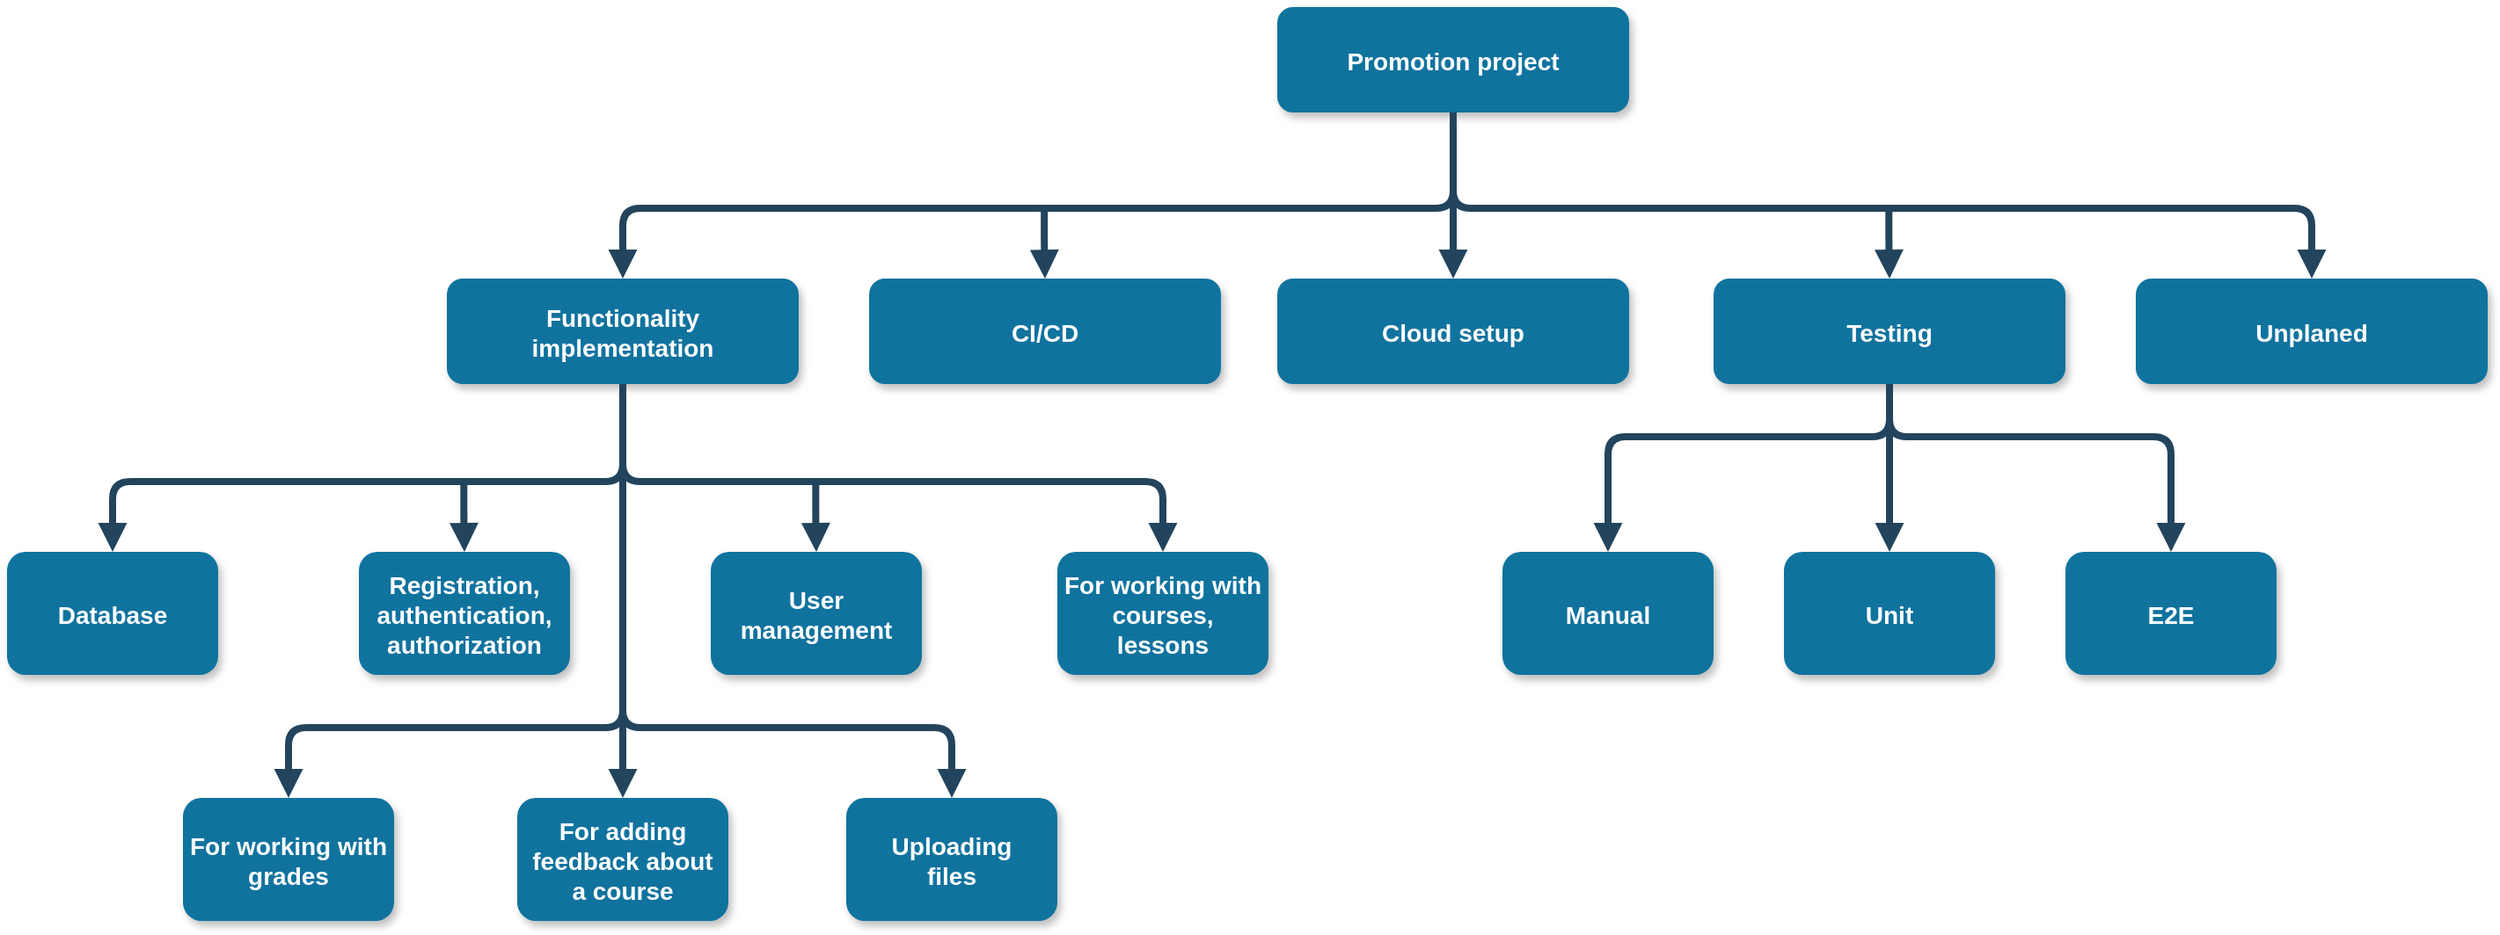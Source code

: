 <mxfile version="18.0.1" type="github">
  <diagram name="Page-1" id="97916047-d0de-89f5-080d-49f4d83e522f">
    <mxGraphModel dx="2267" dy="1288" grid="1" gridSize="10" guides="1" tooltips="1" connect="1" arrows="1" fold="1" page="1" pageScale="1.5" pageWidth="1169" pageHeight="827" background="none" math="0" shadow="0">
      <root>
        <mxCell id="0" />
        <mxCell id="1" parent="0" />
        <mxCell id="2" value="Promotion project" style="rounded=1;fillColor=#10739E;strokeColor=none;shadow=1;gradientColor=none;fontStyle=1;fontColor=#FFFFFF;fontSize=14;" parent="1" vertex="1">
          <mxGeometry x="882" y="170" width="200" height="60" as="geometry" />
        </mxCell>
        <mxCell id="4" value="Functionality &#xa;implementation" style="rounded=1;fillColor=#10739E;strokeColor=none;shadow=1;gradientColor=none;fontStyle=1;fontColor=#FFFFFF;fontSize=14;" parent="1" vertex="1">
          <mxGeometry x="410" y="324.5" width="200" height="60" as="geometry" />
        </mxCell>
        <mxCell id="5" value="CI/CD" style="rounded=1;fillColor=#10739E;strokeColor=none;shadow=1;gradientColor=none;fontStyle=1;fontColor=#FFFFFF;fontSize=14;" parent="1" vertex="1">
          <mxGeometry x="650" y="324.5" width="200" height="60" as="geometry" />
        </mxCell>
        <mxCell id="6" value="Cloud setup" style="rounded=1;fillColor=#10739E;strokeColor=none;shadow=1;gradientColor=none;fontStyle=1;fontColor=#FFFFFF;fontSize=14;" parent="1" vertex="1">
          <mxGeometry x="882" y="324.5" width="200" height="60" as="geometry" />
        </mxCell>
        <mxCell id="18" value="Manual" style="rounded=1;fillColor=#10739E;strokeColor=none;shadow=1;gradientColor=none;fontStyle=1;fontColor=#FFFFFF;fontSize=14;" parent="1" vertex="1">
          <mxGeometry x="1010" y="480" width="120" height="70" as="geometry" />
        </mxCell>
        <mxCell id="29" value="" style="edgeStyle=elbowEdgeStyle;elbow=vertical;strokeWidth=4;endArrow=block;endFill=1;fontStyle=1;strokeColor=#23445D;entryX=0.5;entryY=0;entryDx=0;entryDy=0;" parent="1" source="2" target="4" edge="1">
          <mxGeometry x="232" y="130" width="100" height="100" as="geometry">
            <mxPoint x="232" y="230" as="sourcePoint" />
            <mxPoint x="982" y="284.5" as="targetPoint" />
            <Array as="points">
              <mxPoint x="750" y="284.5" />
            </Array>
          </mxGeometry>
        </mxCell>
        <mxCell id="30" value="" style="edgeStyle=elbowEdgeStyle;elbow=vertical;strokeWidth=4;endArrow=block;endFill=1;fontStyle=1;strokeColor=#23445D;entryX=0.5;entryY=0;entryDx=0;entryDy=0;exitX=0.5;exitY=1;exitDx=0;exitDy=0;" parent="1" source="2" target="lgOt8-nluyBLM5gNGaS2-57" edge="1">
          <mxGeometry x="230" y="-10" width="100" height="100" as="geometry">
            <mxPoint x="980" y="234.5" as="sourcePoint" />
            <mxPoint x="1150" y="254.5" as="targetPoint" />
            <Array as="points">
              <mxPoint x="1110" y="284.5" />
              <mxPoint x="980" y="274.5" />
              <mxPoint x="1070" y="294.5" />
              <mxPoint x="988" y="274.5" />
            </Array>
          </mxGeometry>
        </mxCell>
        <mxCell id="lgOt8-nluyBLM5gNGaS2-56" value="Testing" style="rounded=1;fillColor=#10739E;strokeColor=none;shadow=1;gradientColor=none;fontStyle=1;fontColor=#FFFFFF;fontSize=14;" vertex="1" parent="1">
          <mxGeometry x="1130" y="324.5" width="200" height="60" as="geometry" />
        </mxCell>
        <mxCell id="lgOt8-nluyBLM5gNGaS2-57" value="Unplaned" style="rounded=1;fillColor=#10739E;strokeColor=none;shadow=1;gradientColor=none;fontStyle=1;fontColor=#FFFFFF;fontSize=14;" vertex="1" parent="1">
          <mxGeometry x="1370" y="324.5" width="200" height="60" as="geometry" />
        </mxCell>
        <mxCell id="lgOt8-nluyBLM5gNGaS2-62" value="" style="edgeStyle=elbowEdgeStyle;elbow=vertical;strokeWidth=4;endArrow=block;endFill=1;fontStyle=1;strokeColor=#23445D;entryX=0.5;entryY=0;entryDx=0;entryDy=0;" edge="1" parent="1" target="5">
          <mxGeometry x="159.57" y="-225.5" width="100" height="100" as="geometry">
            <mxPoint x="749.57" y="284.5" as="sourcePoint" />
            <mxPoint x="749.57" y="314.5" as="targetPoint" />
          </mxGeometry>
        </mxCell>
        <mxCell id="lgOt8-nluyBLM5gNGaS2-63" value="" style="edgeStyle=elbowEdgeStyle;elbow=vertical;strokeWidth=4;endArrow=block;endFill=1;fontStyle=1;strokeColor=#23445D;entryX=0.5;entryY=0;entryDx=0;entryDy=0;exitX=0.5;exitY=1;exitDx=0;exitDy=0;" edge="1" parent="1" source="2" target="6">
          <mxGeometry x="391.78" y="-225.5" width="100" height="100" as="geometry">
            <mxPoint x="981.78" y="284.5" as="sourcePoint" />
            <mxPoint x="982.21" y="324.5" as="targetPoint" />
          </mxGeometry>
        </mxCell>
        <mxCell id="lgOt8-nluyBLM5gNGaS2-64" value="" style="edgeStyle=elbowEdgeStyle;elbow=vertical;strokeWidth=4;endArrow=block;endFill=1;fontStyle=1;strokeColor=#23445D;entryX=0.5;entryY=0;entryDx=0;entryDy=0;" edge="1" parent="1" target="lgOt8-nluyBLM5gNGaS2-56">
          <mxGeometry x="639.66" y="-225.5" width="100" height="100" as="geometry">
            <mxPoint x="1229.66" y="284.5" as="sourcePoint" />
            <mxPoint x="1230" y="314.5" as="targetPoint" />
          </mxGeometry>
        </mxCell>
        <mxCell id="lgOt8-nluyBLM5gNGaS2-66" value="" style="edgeStyle=elbowEdgeStyle;elbow=vertical;strokeWidth=4;endArrow=block;endFill=1;fontStyle=1;strokeColor=#23445D;exitX=0.5;exitY=1;exitDx=0;exitDy=0;entryX=0.5;entryY=0;entryDx=0;entryDy=0;" edge="1" parent="1" source="lgOt8-nluyBLM5gNGaS2-56" target="18">
          <mxGeometry x="359.5" y="-115.5" width="100" height="100" as="geometry">
            <mxPoint x="1229.5" y="394.5" as="sourcePoint" />
            <mxPoint x="1229.5" y="424.5" as="targetPoint" />
            <Array as="points">
              <mxPoint x="1150" y="414.5" />
            </Array>
          </mxGeometry>
        </mxCell>
        <mxCell id="lgOt8-nluyBLM5gNGaS2-68" value="Unit" style="rounded=1;fillColor=#10739E;strokeColor=none;shadow=1;gradientColor=none;fontStyle=1;fontColor=#FFFFFF;fontSize=14;" vertex="1" parent="1">
          <mxGeometry x="1170" y="480" width="120" height="70" as="geometry" />
        </mxCell>
        <mxCell id="lgOt8-nluyBLM5gNGaS2-69" value="E2E" style="rounded=1;fillColor=#10739E;strokeColor=none;shadow=1;gradientColor=none;fontStyle=1;fontColor=#FFFFFF;fontSize=14;" vertex="1" parent="1">
          <mxGeometry x="1330" y="480" width="120" height="70" as="geometry" />
        </mxCell>
        <mxCell id="lgOt8-nluyBLM5gNGaS2-70" value="" style="edgeStyle=elbowEdgeStyle;elbow=vertical;strokeWidth=4;endArrow=block;endFill=1;fontStyle=1;strokeColor=#23445D;exitX=0.5;exitY=1;exitDx=0;exitDy=0;entryX=0.5;entryY=0;entryDx=0;entryDy=0;" edge="1" parent="1" source="lgOt8-nluyBLM5gNGaS2-56" target="lgOt8-nluyBLM5gNGaS2-69">
          <mxGeometry x="369.5" y="-105.5" width="100" height="100" as="geometry">
            <mxPoint x="1240" y="404.5" as="sourcePoint" />
            <mxPoint x="1420" y="434.5" as="targetPoint" />
            <Array as="points">
              <mxPoint x="1320" y="414.5" />
            </Array>
          </mxGeometry>
        </mxCell>
        <mxCell id="lgOt8-nluyBLM5gNGaS2-71" value="" style="edgeStyle=elbowEdgeStyle;elbow=vertical;strokeWidth=4;endArrow=block;endFill=1;fontStyle=1;strokeColor=#23445D;exitX=0.5;exitY=1;exitDx=0;exitDy=0;entryX=0.5;entryY=0;entryDx=0;entryDy=0;" edge="1" parent="1" source="lgOt8-nluyBLM5gNGaS2-56" target="lgOt8-nluyBLM5gNGaS2-68">
          <mxGeometry x="639.76" y="-105.5" width="100" height="100" as="geometry">
            <mxPoint x="1229.76" y="404.5" as="sourcePoint" />
            <mxPoint x="1230" y="424.5" as="targetPoint" />
          </mxGeometry>
        </mxCell>
        <mxCell id="lgOt8-nluyBLM5gNGaS2-72" value="Database" style="rounded=1;fillColor=#10739E;strokeColor=none;shadow=1;gradientColor=none;fontStyle=1;fontColor=#FFFFFF;fontSize=14;" vertex="1" parent="1">
          <mxGeometry x="160" y="480" width="120" height="70" as="geometry" />
        </mxCell>
        <mxCell id="lgOt8-nluyBLM5gNGaS2-73" value="User&#xa;management" style="rounded=1;fillColor=#10739E;strokeColor=none;shadow=1;gradientColor=none;fontStyle=1;fontColor=#FFFFFF;fontSize=14;" vertex="1" parent="1">
          <mxGeometry x="560" y="480" width="120" height="70" as="geometry" />
        </mxCell>
        <mxCell id="lgOt8-nluyBLM5gNGaS2-74" value="Registration,&#xa;authentication,&#xa;authorization" style="rounded=1;fillColor=#10739E;strokeColor=none;shadow=1;gradientColor=none;fontStyle=1;fontColor=#FFFFFF;fontSize=14;" vertex="1" parent="1">
          <mxGeometry x="360" y="480" width="120" height="70" as="geometry" />
        </mxCell>
        <mxCell id="lgOt8-nluyBLM5gNGaS2-75" value="For working with&#xa;courses,&#xa;lessons" style="rounded=1;fillColor=#10739E;strokeColor=none;shadow=1;gradientColor=none;fontStyle=1;fontColor=#FFFFFF;fontSize=14;" vertex="1" parent="1">
          <mxGeometry x="757" y="480" width="120" height="70" as="geometry" />
        </mxCell>
        <mxCell id="lgOt8-nluyBLM5gNGaS2-76" value="Uploading&#xa;files" style="rounded=1;fillColor=#10739E;strokeColor=none;shadow=1;gradientColor=none;fontStyle=1;fontColor=#FFFFFF;fontSize=14;" vertex="1" parent="1">
          <mxGeometry x="637" y="620" width="120" height="70" as="geometry" />
        </mxCell>
        <mxCell id="lgOt8-nluyBLM5gNGaS2-77" value="For working with&#xa;grades" style="rounded=1;fillColor=#10739E;strokeColor=none;shadow=1;gradientColor=none;fontStyle=1;fontColor=#FFFFFF;fontSize=14;" vertex="1" parent="1">
          <mxGeometry x="260" y="620" width="120" height="70" as="geometry" />
        </mxCell>
        <mxCell id="lgOt8-nluyBLM5gNGaS2-78" value="" style="edgeStyle=elbowEdgeStyle;elbow=vertical;strokeWidth=4;endArrow=block;endFill=1;fontStyle=1;strokeColor=#23445D;exitX=0.5;exitY=1;exitDx=0;exitDy=0;entryX=0.5;entryY=0;entryDx=0;entryDy=0;" edge="1" parent="1" source="4" target="lgOt8-nluyBLM5gNGaS2-72">
          <mxGeometry x="-360.5" y="-110" width="100" height="100" as="geometry">
            <mxPoint x="510" y="390" as="sourcePoint" />
            <mxPoint x="350" y="485.5" as="targetPoint" />
            <Array as="points">
              <mxPoint x="430" y="440" />
            </Array>
          </mxGeometry>
        </mxCell>
        <mxCell id="lgOt8-nluyBLM5gNGaS2-79" value="" style="edgeStyle=elbowEdgeStyle;elbow=vertical;strokeWidth=4;endArrow=block;endFill=1;fontStyle=1;strokeColor=#23445D;entryX=0.5;entryY=0;entryDx=0;entryDy=0;" edge="1" parent="1" target="lgOt8-nluyBLM5gNGaS2-74">
          <mxGeometry x="-170.34" y="-70" width="100" height="100" as="geometry">
            <mxPoint x="419.66" y="440" as="sourcePoint" />
            <mxPoint x="420" y="470" as="targetPoint" />
          </mxGeometry>
        </mxCell>
        <mxCell id="lgOt8-nluyBLM5gNGaS2-80" value="" style="edgeStyle=elbowEdgeStyle;elbow=vertical;strokeWidth=4;endArrow=block;endFill=1;fontStyle=1;strokeColor=#23445D;exitX=0.5;exitY=1;exitDx=0;exitDy=0;entryX=0.5;entryY=0;entryDx=0;entryDy=0;" edge="1" parent="1" source="4" target="lgOt8-nluyBLM5gNGaS2-75">
          <mxGeometry x="-90.5" y="-94.5" width="100" height="100" as="geometry">
            <mxPoint x="780" y="400" as="sourcePoint" />
            <mxPoint x="800" y="470" as="targetPoint" />
            <Array as="points">
              <mxPoint x="660" y="440" />
            </Array>
          </mxGeometry>
        </mxCell>
        <mxCell id="lgOt8-nluyBLM5gNGaS2-81" value="" style="edgeStyle=elbowEdgeStyle;elbow=vertical;strokeWidth=4;endArrow=block;endFill=1;fontStyle=1;strokeColor=#23445D;entryX=0.5;entryY=0;entryDx=0;entryDy=0;" edge="1" parent="1" target="lgOt8-nluyBLM5gNGaS2-73">
          <mxGeometry x="29.66" y="-70" width="100" height="100" as="geometry">
            <mxPoint x="619.66" y="440" as="sourcePoint" />
            <mxPoint x="620" y="470" as="targetPoint" />
          </mxGeometry>
        </mxCell>
        <mxCell id="lgOt8-nluyBLM5gNGaS2-82" value="" style="edgeStyle=elbowEdgeStyle;elbow=vertical;strokeWidth=4;endArrow=block;endFill=1;fontStyle=1;strokeColor=#23445D;exitX=0.5;exitY=1;exitDx=0;exitDy=0;entryX=0.5;entryY=0;entryDx=0;entryDy=0;" edge="1" parent="1" source="4" target="lgOt8-nluyBLM5gNGaS2-77">
          <mxGeometry x="-80.34" y="-40" width="100" height="100" as="geometry">
            <mxPoint x="509.66" y="470" as="sourcePoint" />
            <mxPoint x="480" y="590" as="targetPoint" />
            <Array as="points">
              <mxPoint x="510" y="580" />
            </Array>
          </mxGeometry>
        </mxCell>
        <mxCell id="lgOt8-nluyBLM5gNGaS2-83" value="" style="edgeStyle=elbowEdgeStyle;elbow=vertical;strokeWidth=4;endArrow=block;endFill=1;fontStyle=1;strokeColor=#23445D;exitX=0.5;exitY=1;exitDx=0;exitDy=0;entryX=0.5;entryY=0;entryDx=0;entryDy=0;" edge="1" parent="1" source="4" target="lgOt8-nluyBLM5gNGaS2-76">
          <mxGeometry x="-40.34" y="-14.5" width="100" height="100" as="geometry">
            <mxPoint x="550" y="410" as="sourcePoint" />
            <mxPoint x="660" y="590" as="targetPoint" />
            <Array as="points">
              <mxPoint x="580" y="580" />
            </Array>
          </mxGeometry>
        </mxCell>
        <mxCell id="lgOt8-nluyBLM5gNGaS2-84" value="For adding &#xa;feedback about&#xa;a course" style="rounded=1;fillColor=#10739E;strokeColor=none;shadow=1;gradientColor=none;fontStyle=1;fontColor=#FFFFFF;fontSize=14;" vertex="1" parent="1">
          <mxGeometry x="450" y="620" width="120" height="70" as="geometry" />
        </mxCell>
        <mxCell id="lgOt8-nluyBLM5gNGaS2-85" value="" style="edgeStyle=elbowEdgeStyle;elbow=vertical;strokeWidth=4;endArrow=block;endFill=1;fontStyle=1;strokeColor=#23445D;entryX=0.5;entryY=0;entryDx=0;entryDy=0;exitX=0.5;exitY=1;exitDx=0;exitDy=0;" edge="1" parent="1" source="4" target="lgOt8-nluyBLM5gNGaS2-84">
          <mxGeometry x="-80.21" y="60" width="100" height="100" as="geometry">
            <mxPoint x="509.79" y="570" as="sourcePoint" />
            <mxPoint x="510.13" y="610" as="targetPoint" />
          </mxGeometry>
        </mxCell>
      </root>
    </mxGraphModel>
  </diagram>
</mxfile>

